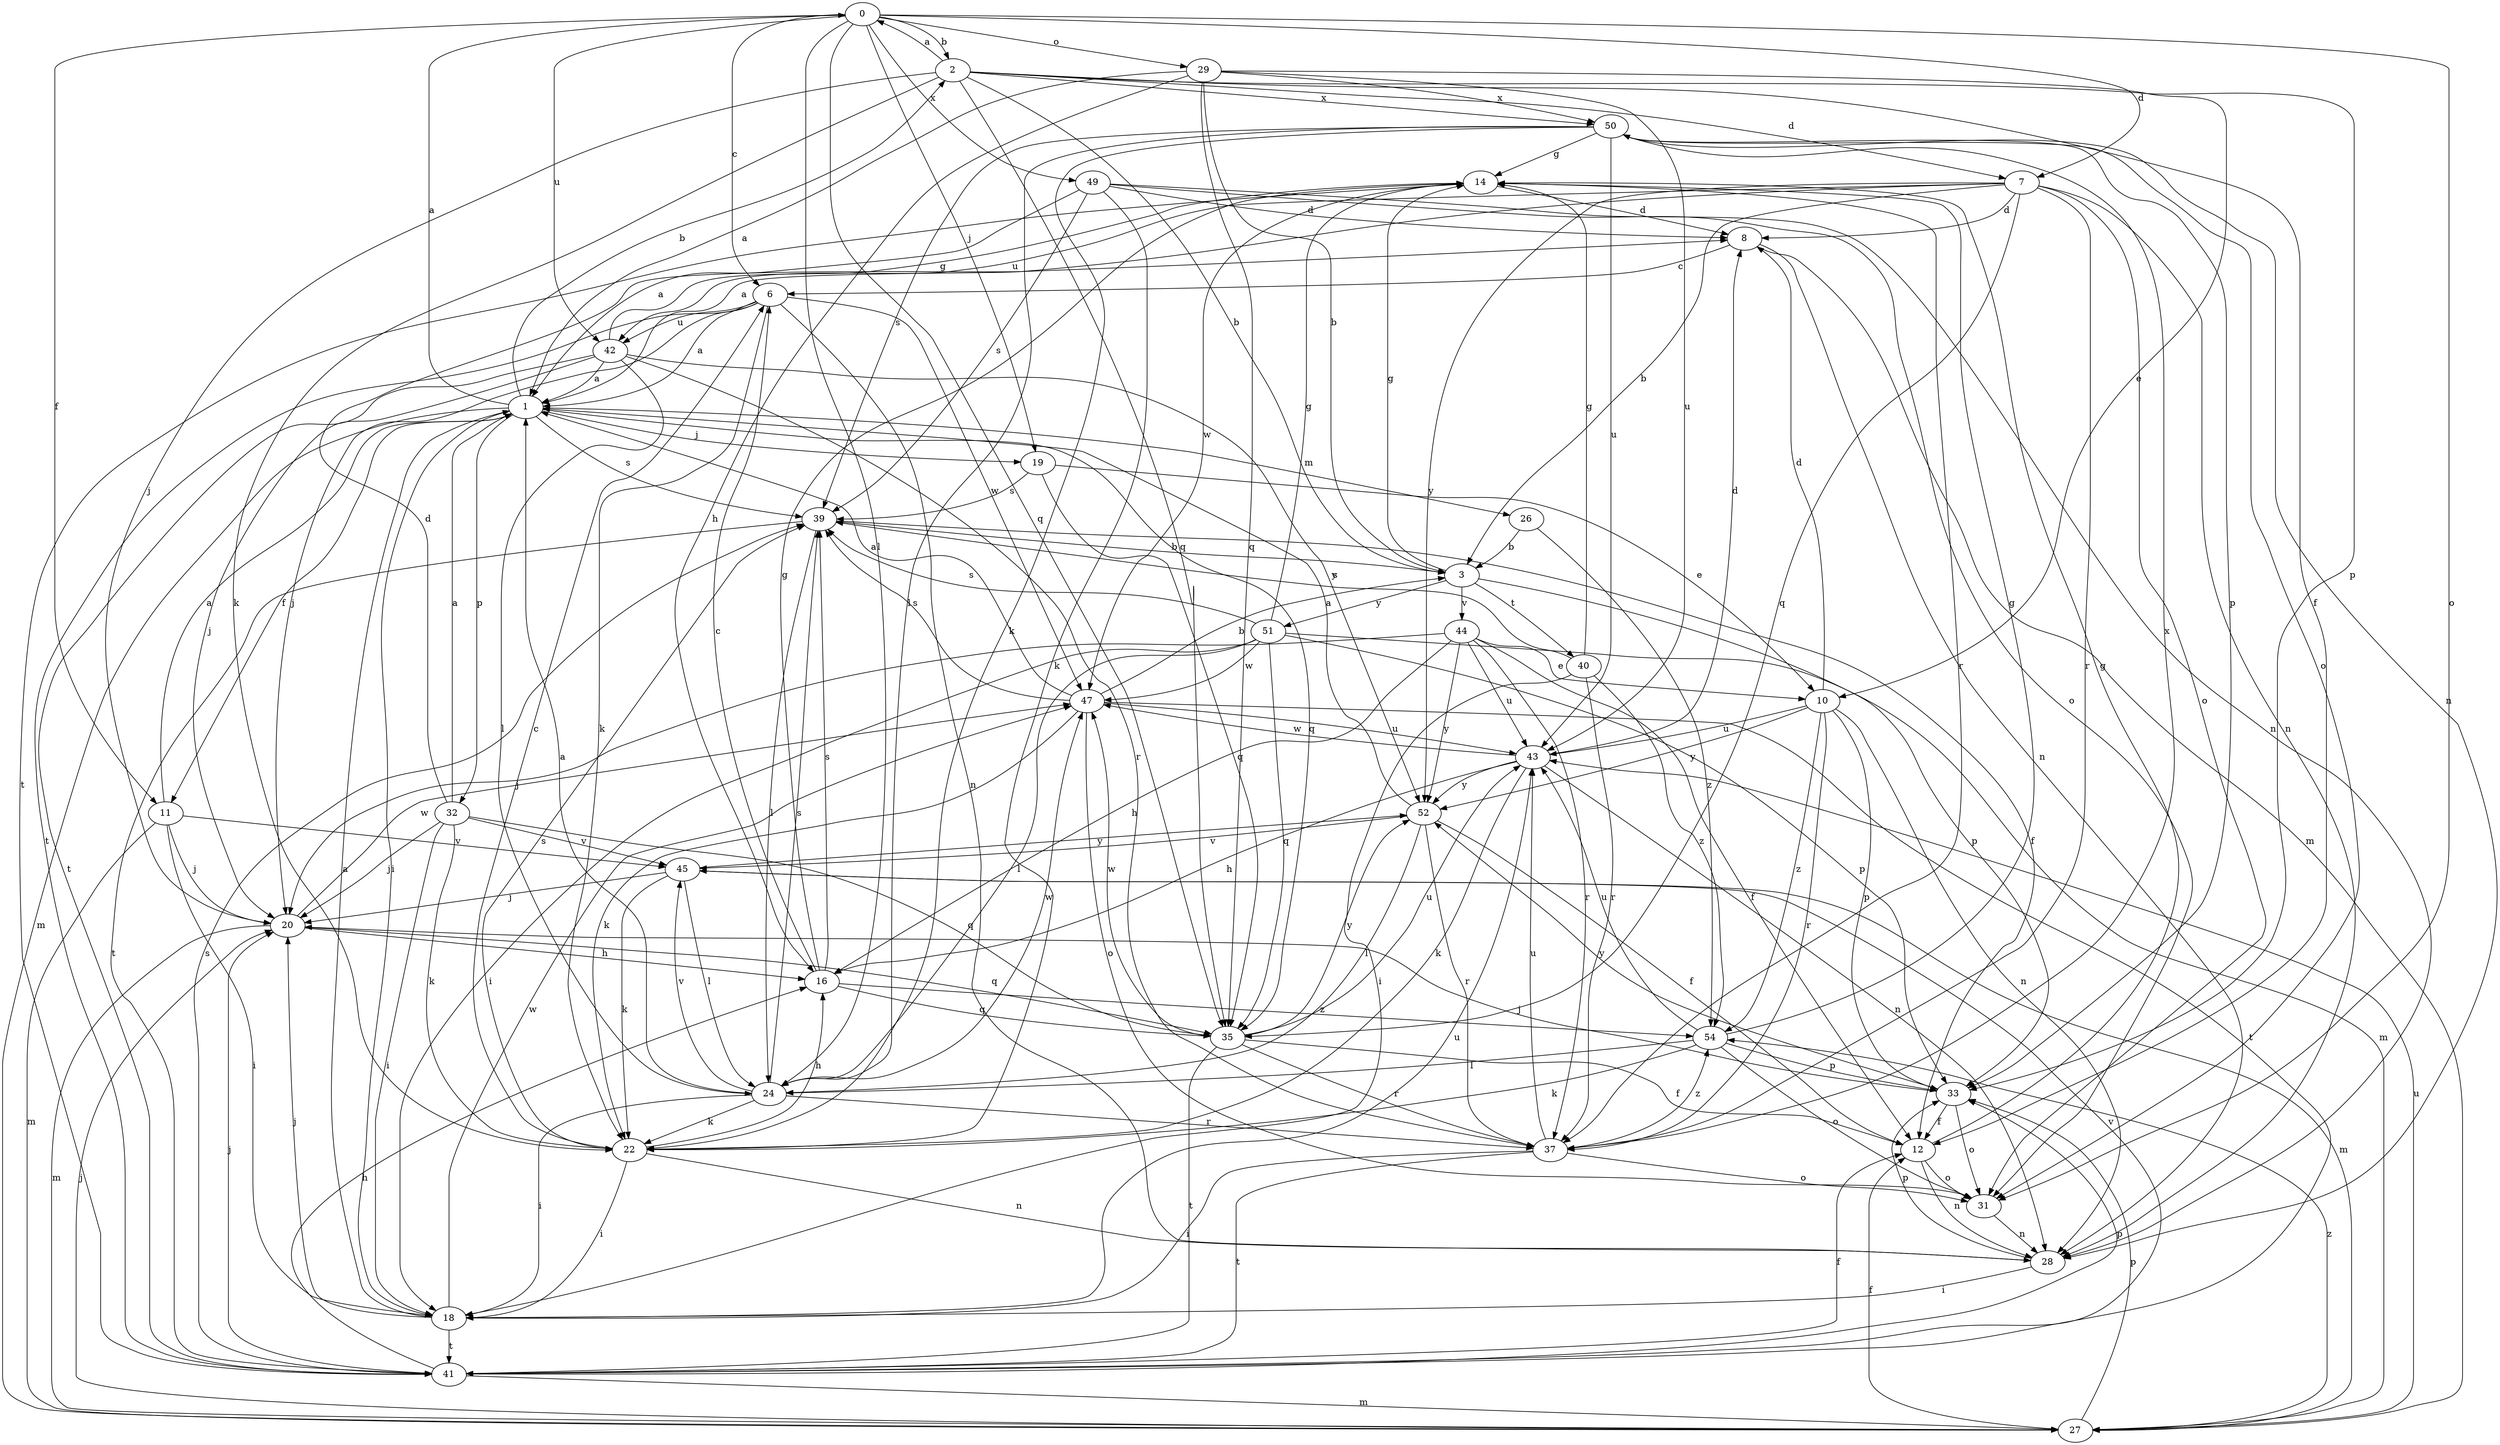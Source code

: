 strict digraph  {
0;
1;
2;
3;
6;
7;
8;
10;
11;
12;
14;
16;
18;
19;
20;
22;
24;
26;
27;
28;
29;
31;
32;
33;
35;
37;
39;
40;
41;
42;
43;
44;
45;
47;
49;
50;
51;
52;
54;
0 -> 2  [label=b];
0 -> 6  [label=c];
0 -> 7  [label=d];
0 -> 11  [label=f];
0 -> 19  [label=j];
0 -> 24  [label=l];
0 -> 29  [label=o];
0 -> 31  [label=o];
0 -> 35  [label=q];
0 -> 42  [label=u];
0 -> 49  [label=x];
1 -> 0  [label=a];
1 -> 2  [label=b];
1 -> 11  [label=f];
1 -> 18  [label=i];
1 -> 19  [label=j];
1 -> 26  [label=m];
1 -> 27  [label=m];
1 -> 32  [label=p];
1 -> 35  [label=q];
1 -> 39  [label=s];
2 -> 0  [label=a];
2 -> 3  [label=b];
2 -> 7  [label=d];
2 -> 12  [label=f];
2 -> 20  [label=j];
2 -> 22  [label=k];
2 -> 33  [label=p];
2 -> 35  [label=q];
2 -> 50  [label=x];
3 -> 14  [label=g];
3 -> 33  [label=p];
3 -> 40  [label=t];
3 -> 44  [label=v];
3 -> 51  [label=y];
6 -> 1  [label=a];
6 -> 20  [label=j];
6 -> 22  [label=k];
6 -> 28  [label=n];
6 -> 41  [label=t];
6 -> 42  [label=u];
6 -> 47  [label=w];
7 -> 1  [label=a];
7 -> 3  [label=b];
7 -> 8  [label=d];
7 -> 28  [label=n];
7 -> 31  [label=o];
7 -> 35  [label=q];
7 -> 37  [label=r];
7 -> 42  [label=u];
7 -> 52  [label=y];
8 -> 6  [label=c];
8 -> 27  [label=m];
8 -> 28  [label=n];
10 -> 8  [label=d];
10 -> 28  [label=n];
10 -> 33  [label=p];
10 -> 37  [label=r];
10 -> 43  [label=u];
10 -> 52  [label=y];
10 -> 54  [label=z];
11 -> 1  [label=a];
11 -> 18  [label=i];
11 -> 20  [label=j];
11 -> 27  [label=m];
11 -> 45  [label=v];
12 -> 14  [label=g];
12 -> 28  [label=n];
12 -> 31  [label=o];
14 -> 8  [label=d];
14 -> 37  [label=r];
14 -> 41  [label=t];
14 -> 47  [label=w];
16 -> 6  [label=c];
16 -> 14  [label=g];
16 -> 35  [label=q];
16 -> 39  [label=s];
16 -> 54  [label=z];
18 -> 1  [label=a];
18 -> 20  [label=j];
18 -> 41  [label=t];
18 -> 43  [label=u];
18 -> 47  [label=w];
19 -> 10  [label=e];
19 -> 35  [label=q];
19 -> 39  [label=s];
20 -> 16  [label=h];
20 -> 27  [label=m];
20 -> 35  [label=q];
20 -> 47  [label=w];
22 -> 6  [label=c];
22 -> 16  [label=h];
22 -> 18  [label=i];
22 -> 28  [label=n];
22 -> 39  [label=s];
24 -> 1  [label=a];
24 -> 18  [label=i];
24 -> 22  [label=k];
24 -> 37  [label=r];
24 -> 39  [label=s];
24 -> 45  [label=v];
24 -> 47  [label=w];
26 -> 3  [label=b];
26 -> 54  [label=z];
27 -> 12  [label=f];
27 -> 20  [label=j];
27 -> 33  [label=p];
27 -> 43  [label=u];
27 -> 54  [label=z];
28 -> 18  [label=i];
28 -> 33  [label=p];
29 -> 1  [label=a];
29 -> 3  [label=b];
29 -> 10  [label=e];
29 -> 16  [label=h];
29 -> 35  [label=q];
29 -> 43  [label=u];
29 -> 50  [label=x];
31 -> 28  [label=n];
32 -> 1  [label=a];
32 -> 8  [label=d];
32 -> 18  [label=i];
32 -> 20  [label=j];
32 -> 22  [label=k];
32 -> 35  [label=q];
32 -> 45  [label=v];
33 -> 12  [label=f];
33 -> 20  [label=j];
33 -> 31  [label=o];
33 -> 52  [label=y];
35 -> 12  [label=f];
35 -> 37  [label=r];
35 -> 41  [label=t];
35 -> 43  [label=u];
35 -> 47  [label=w];
35 -> 52  [label=y];
37 -> 18  [label=i];
37 -> 31  [label=o];
37 -> 41  [label=t];
37 -> 43  [label=u];
37 -> 50  [label=x];
37 -> 54  [label=z];
39 -> 3  [label=b];
39 -> 12  [label=f];
39 -> 24  [label=l];
39 -> 41  [label=t];
40 -> 14  [label=g];
40 -> 18  [label=i];
40 -> 37  [label=r];
40 -> 39  [label=s];
40 -> 54  [label=z];
41 -> 12  [label=f];
41 -> 16  [label=h];
41 -> 20  [label=j];
41 -> 27  [label=m];
41 -> 33  [label=p];
41 -> 39  [label=s];
41 -> 45  [label=v];
42 -> 1  [label=a];
42 -> 14  [label=g];
42 -> 20  [label=j];
42 -> 24  [label=l];
42 -> 37  [label=r];
42 -> 41  [label=t];
42 -> 52  [label=y];
43 -> 8  [label=d];
43 -> 16  [label=h];
43 -> 22  [label=k];
43 -> 28  [label=n];
43 -> 47  [label=w];
43 -> 52  [label=y];
44 -> 10  [label=e];
44 -> 12  [label=f];
44 -> 16  [label=h];
44 -> 20  [label=j];
44 -> 37  [label=r];
44 -> 43  [label=u];
44 -> 52  [label=y];
45 -> 20  [label=j];
45 -> 22  [label=k];
45 -> 24  [label=l];
45 -> 27  [label=m];
45 -> 52  [label=y];
47 -> 1  [label=a];
47 -> 3  [label=b];
47 -> 22  [label=k];
47 -> 31  [label=o];
47 -> 39  [label=s];
47 -> 41  [label=t];
47 -> 43  [label=u];
49 -> 1  [label=a];
49 -> 8  [label=d];
49 -> 22  [label=k];
49 -> 28  [label=n];
49 -> 31  [label=o];
49 -> 39  [label=s];
50 -> 14  [label=g];
50 -> 22  [label=k];
50 -> 24  [label=l];
50 -> 28  [label=n];
50 -> 31  [label=o];
50 -> 33  [label=p];
50 -> 39  [label=s];
50 -> 43  [label=u];
51 -> 14  [label=g];
51 -> 18  [label=i];
51 -> 24  [label=l];
51 -> 27  [label=m];
51 -> 33  [label=p];
51 -> 35  [label=q];
51 -> 39  [label=s];
51 -> 47  [label=w];
52 -> 1  [label=a];
52 -> 12  [label=f];
52 -> 24  [label=l];
52 -> 37  [label=r];
52 -> 45  [label=v];
54 -> 14  [label=g];
54 -> 22  [label=k];
54 -> 24  [label=l];
54 -> 31  [label=o];
54 -> 33  [label=p];
54 -> 43  [label=u];
}

